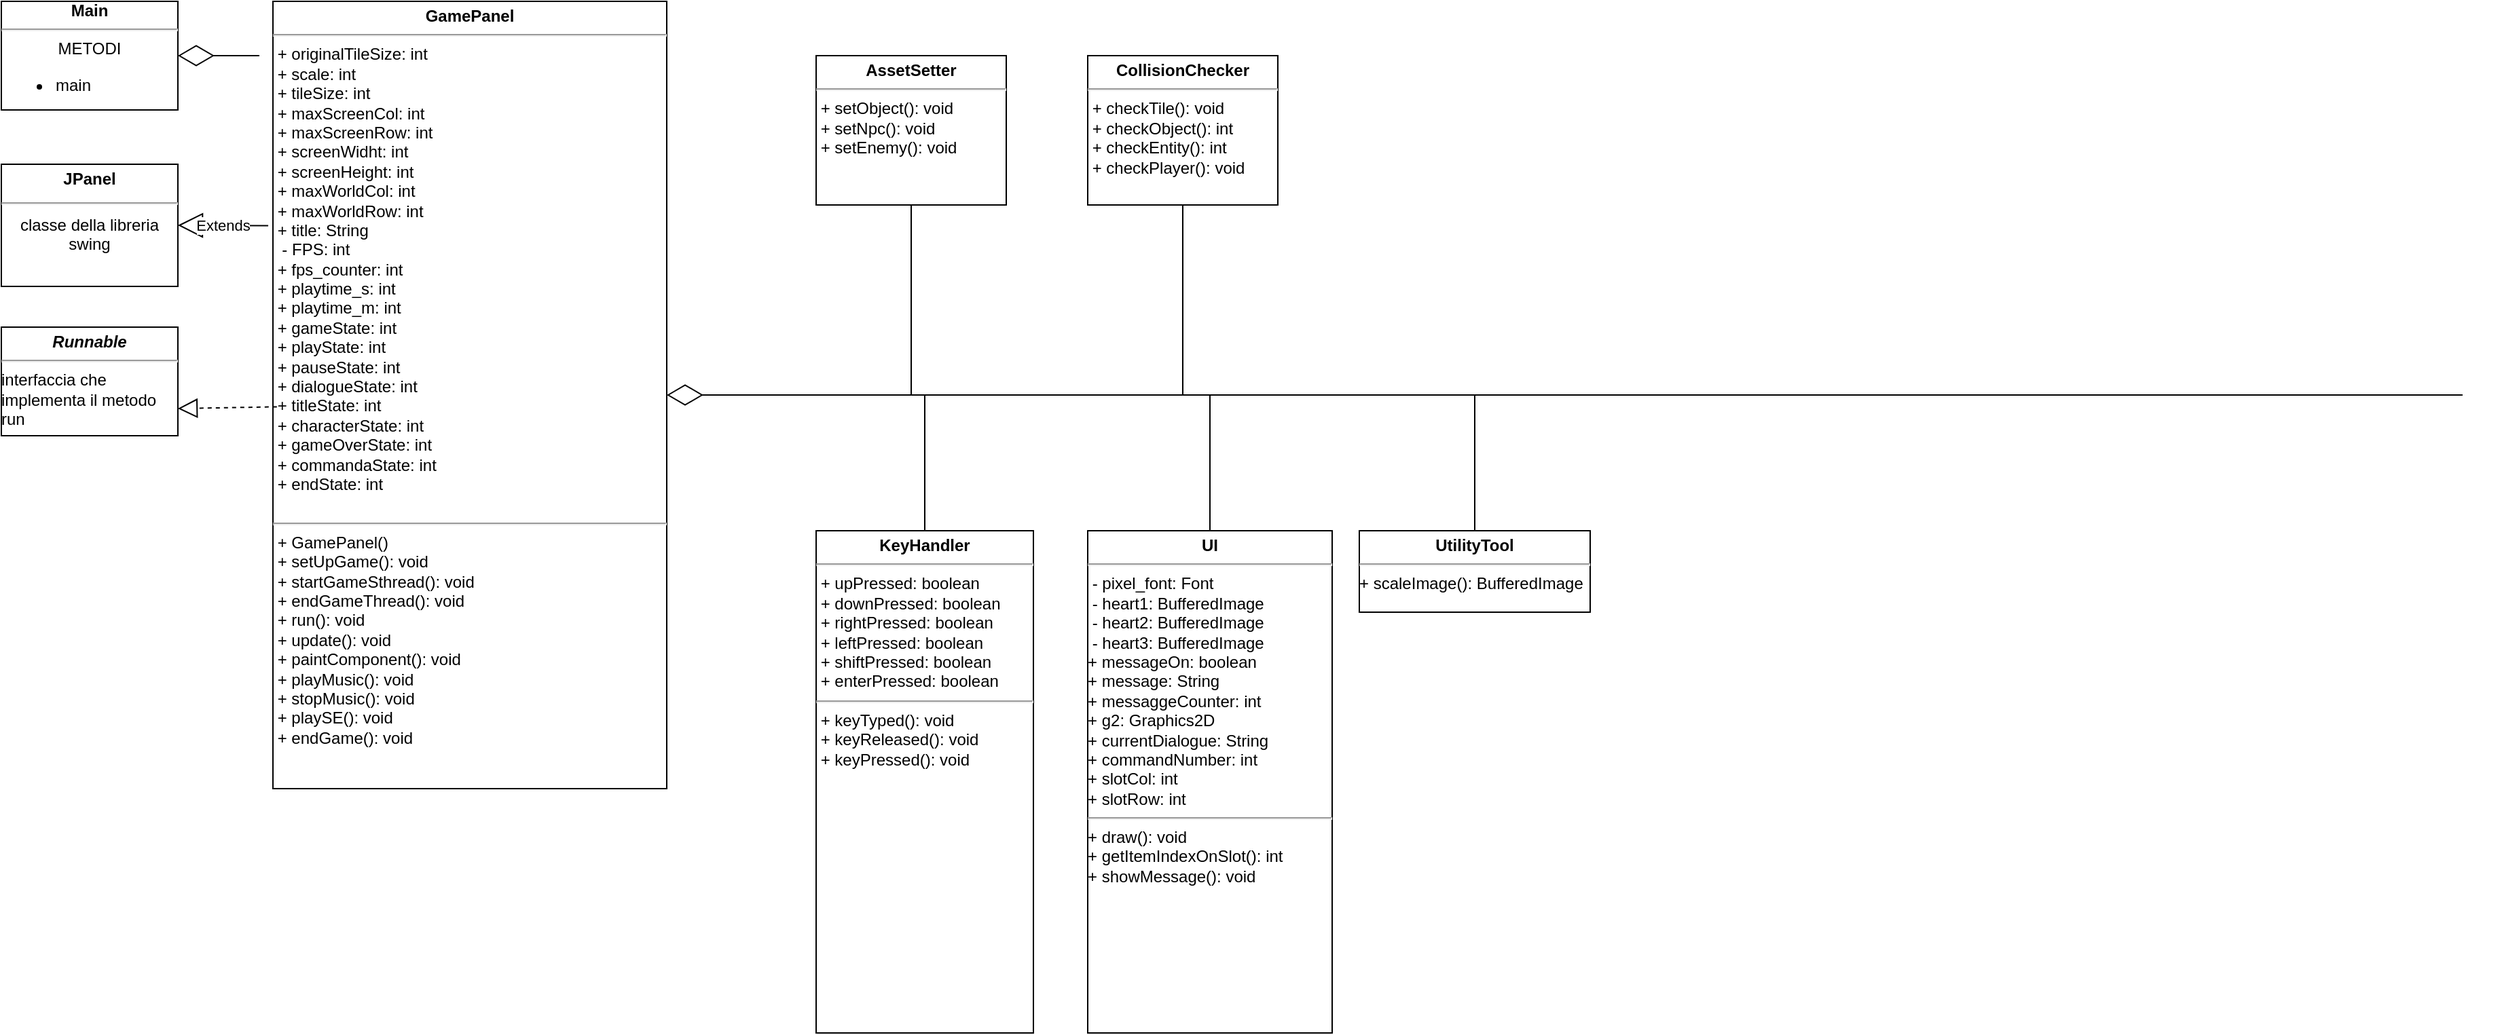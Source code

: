 <mxfile version="21.3.4" type="github">
  <diagram id="C5RBs43oDa-KdzZeNtuy" name="Page-1">
    <mxGraphModel dx="1552" dy="882" grid="1" gridSize="10" guides="1" tooltips="1" connect="1" arrows="1" fold="1" page="1" pageScale="1" pageWidth="2027" pageHeight="2169" math="0" shadow="0">
      <root>
        <mxCell id="WIyWlLk6GJQsqaUBKTNV-0" />
        <mxCell id="WIyWlLk6GJQsqaUBKTNV-1" parent="WIyWlLk6GJQsqaUBKTNV-0" />
        <mxCell id="sjpf2KDpfiBGwPgZcdzE-1" value="&lt;b&gt;Main&lt;br&gt;&lt;/b&gt;&lt;hr&gt;METODI&lt;br&gt;&lt;ul&gt;&lt;li style=&quot;text-align: left;&quot;&gt;main&lt;/li&gt;&lt;/ul&gt;" style="verticalAlign=top;align=center;overflow=fill;fontSize=12;fontFamily=Helvetica;html=1;whiteSpace=wrap;" parent="WIyWlLk6GJQsqaUBKTNV-1" vertex="1">
          <mxGeometry x="40" y="40" width="130" height="80" as="geometry" />
        </mxCell>
        <mxCell id="sjpf2KDpfiBGwPgZcdzE-2" value="&lt;p style=&quot;text-align: center; margin: 4px 0px 0px;&quot;&gt;&lt;b&gt;GamePanel&lt;/b&gt;&lt;/p&gt;&lt;hr&gt;&amp;nbsp;+ originalTileSize: int&lt;br&gt;&amp;nbsp;+ scale: int&lt;br&gt;&amp;nbsp;+ tileSize: int&lt;br&gt;&amp;nbsp;+ maxScreenCol: int&lt;br&gt;&amp;nbsp;+ maxScreenRow: int&lt;br&gt;&amp;nbsp;+ screenWidht: int&lt;br&gt;&amp;nbsp;+ screenHeight: int&lt;br&gt;&amp;nbsp;+ maxWorldCol: int&lt;br&gt;&amp;nbsp;+ maxWorldRow: int&lt;br&gt;&amp;nbsp;+ title: String&lt;br&gt;&amp;nbsp; - FPS: int&lt;br&gt;&amp;nbsp;+ fps_counter: int&lt;br&gt;&amp;nbsp;+ playtime_s: int&lt;br&gt;&amp;nbsp;+ playtime_m: int&lt;br&gt;&amp;nbsp;+ gameState: int&lt;br&gt;&amp;nbsp;+ playState: int&lt;br&gt;&amp;nbsp;+ pauseState: int&lt;br&gt;&amp;nbsp;+ dialogueState: int&lt;br&gt;&amp;nbsp;+ titleState: int&lt;br&gt;&amp;nbsp;+ characterState: int&lt;br&gt;&amp;nbsp;+ gameOverState: int&lt;br&gt;&amp;nbsp;+ commandaState: int&lt;br&gt;&amp;nbsp;+ endState: int&lt;br&gt;&amp;nbsp;&lt;hr&gt;&amp;nbsp;+ GamePanel()&lt;br&gt;&amp;nbsp;+ setUpGame(): void&lt;br&gt;&amp;nbsp;+ startGameSthread(): void&lt;br&gt;&amp;nbsp;+ endGameThread(): void&lt;br&gt;&amp;nbsp;+ run(): void&lt;br&gt;&amp;nbsp;+ update(): void&lt;br&gt;&amp;nbsp;+ paintComponent(): void&lt;br&gt;&amp;nbsp;+ playMusic(): void&lt;br&gt;&amp;nbsp;+ stopMusic(): void&lt;br&gt;&amp;nbsp;+ playSE(): void&lt;br&gt;&amp;nbsp;+ endGame(): void&lt;br&gt;" style="verticalAlign=top;align=left;overflow=fill;fontSize=12;fontFamily=Helvetica;html=1;whiteSpace=wrap;" parent="WIyWlLk6GJQsqaUBKTNV-1" vertex="1">
          <mxGeometry x="240" y="40" width="290" height="580" as="geometry" />
        </mxCell>
        <mxCell id="sjpf2KDpfiBGwPgZcdzE-3" value="" style="endArrow=diamondThin;endFill=0;endSize=24;html=1;rounded=0;" parent="WIyWlLk6GJQsqaUBKTNV-1" target="sjpf2KDpfiBGwPgZcdzE-1" edge="1">
          <mxGeometry width="160" relative="1" as="geometry">
            <mxPoint x="230" y="80" as="sourcePoint" />
            <mxPoint x="450" y="149.5" as="targetPoint" />
          </mxGeometry>
        </mxCell>
        <mxCell id="sjpf2KDpfiBGwPgZcdzE-4" value="&lt;p style=&quot;margin:0px;margin-top:4px;text-align:center;&quot;&gt;&lt;/p&gt;&lt;div style=&quot;text-align: center; height: 2px;&quot;&gt;&lt;b&gt;JPanel&lt;/b&gt;&lt;/div&gt;&lt;div style=&quot;text-align: center; height: 2px;&quot;&gt;&lt;b&gt;&lt;br&gt;&lt;/b&gt;&lt;/div&gt;&lt;div style=&quot;text-align: center; height: 2px;&quot;&gt;&lt;b&gt;&lt;br&gt;&lt;/b&gt;&lt;/div&gt;&lt;div style=&quot;text-align: center; height: 2px;&quot;&gt;&lt;b&gt;&lt;br&gt;&lt;/b&gt;&lt;/div&gt;&lt;div style=&quot;text-align: center; height: 2px;&quot;&gt;&lt;b&gt;&lt;br&gt;&lt;/b&gt;&lt;/div&gt;&lt;div style=&quot;text-align: center; height: 2px;&quot;&gt;&lt;b&gt;&lt;br&gt;&lt;/b&gt;&lt;/div&gt;&lt;div style=&quot;text-align: center; height: 2px;&quot;&gt;&lt;b&gt;&lt;br&gt;&lt;/b&gt;&lt;/div&gt;&lt;div style=&quot;text-align: center; height: 2px;&quot;&gt;&lt;b&gt;&lt;br&gt;&lt;/b&gt;&lt;/div&gt;&lt;div style=&quot;text-align: center; height: 2px;&quot;&gt;&lt;b&gt;&lt;br&gt;&lt;/b&gt;&lt;/div&gt;&lt;div style=&quot;text-align: center; height: 2px;&quot;&gt;&lt;hr&gt;&lt;br&gt;&lt;/div&gt;&lt;div style=&quot;text-align: center; height: 2px;&quot;&gt;&lt;br&gt;&lt;/div&gt;&lt;div style=&quot;text-align: center; height: 2px;&quot;&gt;&lt;br&gt;&lt;/div&gt;&lt;div style=&quot;text-align: center; height: 2px;&quot;&gt;&lt;br&gt;&lt;/div&gt;&lt;div style=&quot;text-align: center; height: 2px;&quot;&gt;&lt;br&gt;&lt;/div&gt;&lt;div style=&quot;text-align: center; height: 2px;&quot;&gt;classe della libreria swing&lt;/div&gt;" style="verticalAlign=top;align=left;overflow=fill;fontSize=12;fontFamily=Helvetica;html=1;whiteSpace=wrap;" parent="WIyWlLk6GJQsqaUBKTNV-1" vertex="1">
          <mxGeometry x="40" y="160" width="130" height="90" as="geometry" />
        </mxCell>
        <mxCell id="sjpf2KDpfiBGwPgZcdzE-5" value="Extends" style="endArrow=block;endSize=16;endFill=0;html=1;rounded=0;exitX=-0.012;exitY=0.285;exitDx=0;exitDy=0;entryX=1;entryY=0.5;entryDx=0;entryDy=0;exitPerimeter=0;" parent="WIyWlLk6GJQsqaUBKTNV-1" source="sjpf2KDpfiBGwPgZcdzE-2" target="sjpf2KDpfiBGwPgZcdzE-4" edge="1">
          <mxGeometry width="160" relative="1" as="geometry">
            <mxPoint x="310" y="410" as="sourcePoint" />
            <mxPoint x="470" y="410" as="targetPoint" />
          </mxGeometry>
        </mxCell>
        <mxCell id="sjpf2KDpfiBGwPgZcdzE-6" value="&lt;p style=&quot;margin:0px;margin-top:4px;text-align:center;&quot;&gt;&lt;i&gt;&lt;b&gt;Runnable&lt;/b&gt;&lt;/i&gt;&lt;/p&gt;&lt;hr&gt;interfaccia che implementa il metodo run" style="verticalAlign=top;align=left;overflow=fill;fontSize=12;fontFamily=Helvetica;html=1;whiteSpace=wrap;" parent="WIyWlLk6GJQsqaUBKTNV-1" vertex="1">
          <mxGeometry x="40" y="280" width="130" height="80" as="geometry" />
        </mxCell>
        <mxCell id="sjpf2KDpfiBGwPgZcdzE-9" value="" style="endArrow=block;dashed=1;endFill=0;endSize=12;html=1;rounded=0;exitX=0.01;exitY=0.515;exitDx=0;exitDy=0;entryX=1;entryY=0.75;entryDx=0;entryDy=0;exitPerimeter=0;" parent="WIyWlLk6GJQsqaUBKTNV-1" source="sjpf2KDpfiBGwPgZcdzE-2" target="sjpf2KDpfiBGwPgZcdzE-6" edge="1">
          <mxGeometry width="160" relative="1" as="geometry">
            <mxPoint x="310" y="410" as="sourcePoint" />
            <mxPoint x="470" y="410" as="targetPoint" />
          </mxGeometry>
        </mxCell>
        <mxCell id="sjpf2KDpfiBGwPgZcdzE-10" value="" style="endArrow=diamondThin;endFill=0;endSize=24;html=1;rounded=0;entryX=1;entryY=0.5;entryDx=0;entryDy=0;" parent="WIyWlLk6GJQsqaUBKTNV-1" target="sjpf2KDpfiBGwPgZcdzE-2" edge="1">
          <mxGeometry width="160" relative="1" as="geometry">
            <mxPoint x="1852.462" y="330" as="sourcePoint" />
            <mxPoint x="510" y="420" as="targetPoint" />
            <Array as="points" />
          </mxGeometry>
        </mxCell>
        <mxCell id="sjpf2KDpfiBGwPgZcdzE-12" value="&lt;p style=&quot;margin:0px;margin-top:4px;text-align:center;&quot;&gt;&lt;b&gt;AssetSetter&lt;/b&gt;&lt;/p&gt;&lt;hr&gt;&amp;nbsp;+ setObject(): void&lt;br&gt;&amp;nbsp;+ setNpc(): void&lt;br&gt;&amp;nbsp;+ setEnemy(): void" style="verticalAlign=top;align=left;overflow=fill;fontSize=12;fontFamily=Helvetica;html=1;whiteSpace=wrap;" parent="WIyWlLk6GJQsqaUBKTNV-1" vertex="1">
          <mxGeometry x="640" y="80" width="140" height="110" as="geometry" />
        </mxCell>
        <mxCell id="sjpf2KDpfiBGwPgZcdzE-14" value="" style="endArrow=none;html=1;rounded=0;entryX=0.5;entryY=1;entryDx=0;entryDy=0;" parent="WIyWlLk6GJQsqaUBKTNV-1" target="sjpf2KDpfiBGwPgZcdzE-12" edge="1">
          <mxGeometry width="50" height="50" relative="1" as="geometry">
            <mxPoint x="710" y="330" as="sourcePoint" />
            <mxPoint x="990" y="210" as="targetPoint" />
          </mxGeometry>
        </mxCell>
        <mxCell id="sjpf2KDpfiBGwPgZcdzE-15" value="&lt;p style=&quot;margin:0px;margin-top:4px;text-align:center;&quot;&gt;&lt;b&gt;CollisionChecker&lt;/b&gt;&lt;/p&gt;&lt;hr&gt;&amp;nbsp;+ checkTile(): void&lt;br&gt;&amp;nbsp;+ checkObject(): int&lt;br&gt;&amp;nbsp;+ checkEntity(): int&lt;br&gt;&amp;nbsp;+ checkPlayer(): void" style="verticalAlign=top;align=left;overflow=fill;fontSize=12;fontFamily=Helvetica;html=1;whiteSpace=wrap;" parent="WIyWlLk6GJQsqaUBKTNV-1" vertex="1">
          <mxGeometry x="840" y="80" width="140" height="110" as="geometry" />
        </mxCell>
        <mxCell id="sjpf2KDpfiBGwPgZcdzE-17" value="" style="endArrow=none;html=1;rounded=0;entryX=0.5;entryY=1;entryDx=0;entryDy=0;" parent="WIyWlLk6GJQsqaUBKTNV-1" target="sjpf2KDpfiBGwPgZcdzE-15" edge="1">
          <mxGeometry width="50" height="50" relative="1" as="geometry">
            <mxPoint x="910" y="330" as="sourcePoint" />
            <mxPoint x="940" y="180" as="targetPoint" />
          </mxGeometry>
        </mxCell>
        <mxCell id="sjpf2KDpfiBGwPgZcdzE-18" value="&lt;p style=&quot;margin:0px;margin-top:4px;text-align:center;&quot;&gt;&lt;b&gt;KeyHandler&lt;/b&gt;&lt;/p&gt;&lt;hr&gt;&amp;nbsp;+ upPressed: boolean&lt;br&gt;&amp;nbsp;+ downPressed: boolean&lt;br&gt;&amp;nbsp;+ rightPressed: boolean&lt;br&gt;&amp;nbsp;+ leftPressed: boolean&lt;br&gt;&amp;nbsp;+ shiftPressed: boolean&lt;br&gt;&amp;nbsp;+ enterPressed: boolean&lt;hr&gt;&amp;nbsp;+ keyTyped(): void&lt;br&gt;&amp;nbsp;+ keyReleased(): void&lt;br&gt;&amp;nbsp;+ keyPressed(): void" style="verticalAlign=top;align=left;overflow=fill;fontSize=12;fontFamily=Helvetica;html=1;whiteSpace=wrap;" parent="WIyWlLk6GJQsqaUBKTNV-1" vertex="1">
          <mxGeometry x="640" y="430" width="160" height="370" as="geometry" />
        </mxCell>
        <mxCell id="sjpf2KDpfiBGwPgZcdzE-19" value="" style="endArrow=none;html=1;rounded=0;exitX=0.5;exitY=0;exitDx=0;exitDy=0;" parent="WIyWlLk6GJQsqaUBKTNV-1" source="sjpf2KDpfiBGwPgZcdzE-18" edge="1">
          <mxGeometry width="50" height="50" relative="1" as="geometry">
            <mxPoint x="630" y="470" as="sourcePoint" />
            <mxPoint x="720" y="330" as="targetPoint" />
          </mxGeometry>
        </mxCell>
        <mxCell id="FVBr_ZRkSOxFZDrpTWjj-0" value="&lt;p style=&quot;margin:0px;margin-top:4px;text-align:center;&quot;&gt;&lt;b&gt;UI&lt;/b&gt;&lt;/p&gt;&lt;hr&gt;&amp;nbsp;- pixel_font: Font&lt;br&gt;&amp;nbsp;- heart1: BufferedImage&lt;br&gt;&amp;nbsp;- heart2: BufferedImage&lt;br&gt;&amp;nbsp;- heart3: BufferedImage&lt;br&gt;+ messageOn: boolean&lt;br&gt;+ message: String&lt;br&gt;+ messaggeCounter: int&lt;br&gt;+ g2: Graphics2D&lt;br&gt;+ currentDialogue: String&lt;br&gt;+ commandNumber: int&lt;br&gt;+ slotCol: int&lt;br&gt;+ slotRow: int&lt;hr&gt;+ draw(): void&lt;br&gt;+&amp;nbsp;getItemIndexOnSlot(): int&lt;br&gt;+&amp;nbsp;showMessage(): void&lt;br&gt;" style="verticalAlign=top;align=left;overflow=fill;fontSize=12;fontFamily=Helvetica;html=1;whiteSpace=wrap;" parent="WIyWlLk6GJQsqaUBKTNV-1" vertex="1">
          <mxGeometry x="840" y="430" width="180" height="370" as="geometry" />
        </mxCell>
        <mxCell id="FVBr_ZRkSOxFZDrpTWjj-1" value="" style="endArrow=none;html=1;rounded=0;entryX=0.5;entryY=0;entryDx=0;entryDy=0;" parent="WIyWlLk6GJQsqaUBKTNV-1" target="FVBr_ZRkSOxFZDrpTWjj-0" edge="1">
          <mxGeometry width="50" height="50" relative="1" as="geometry">
            <mxPoint x="930" y="330" as="sourcePoint" />
            <mxPoint x="750" y="370" as="targetPoint" />
          </mxGeometry>
        </mxCell>
        <mxCell id="FVBr_ZRkSOxFZDrpTWjj-2" value="&lt;p style=&quot;margin:0px;margin-top:4px;text-align:center;&quot;&gt;&lt;b&gt;UtilityTool&lt;/b&gt;&lt;/p&gt;&lt;hr&gt;+ scaleImage(): BufferedImage" style="verticalAlign=top;align=left;overflow=fill;fontSize=12;fontFamily=Helvetica;html=1;whiteSpace=wrap;" parent="WIyWlLk6GJQsqaUBKTNV-1" vertex="1">
          <mxGeometry x="1040" y="430" width="170" height="60" as="geometry" />
        </mxCell>
        <mxCell id="YWYXHstFESj4iFv3OfK1-0" value="" style="endArrow=none;html=1;rounded=0;entryX=0.5;entryY=0;entryDx=0;entryDy=0;" edge="1" parent="WIyWlLk6GJQsqaUBKTNV-1" target="FVBr_ZRkSOxFZDrpTWjj-2">
          <mxGeometry width="50" height="50" relative="1" as="geometry">
            <mxPoint x="1125" y="330" as="sourcePoint" />
            <mxPoint x="960" y="430" as="targetPoint" />
          </mxGeometry>
        </mxCell>
      </root>
    </mxGraphModel>
  </diagram>
</mxfile>
